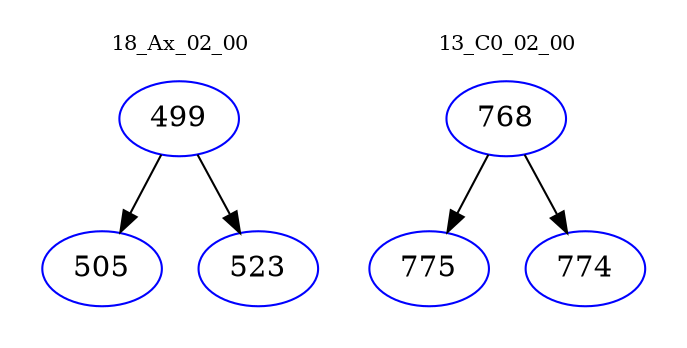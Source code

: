 digraph{
subgraph cluster_0 {
color = white
label = "18_Ax_02_00";
fontsize=10;
T0_499 [label="499", color="blue"]
T0_499 -> T0_505 [color="black"]
T0_505 [label="505", color="blue"]
T0_499 -> T0_523 [color="black"]
T0_523 [label="523", color="blue"]
}
subgraph cluster_1 {
color = white
label = "13_C0_02_00";
fontsize=10;
T1_768 [label="768", color="blue"]
T1_768 -> T1_775 [color="black"]
T1_775 [label="775", color="blue"]
T1_768 -> T1_774 [color="black"]
T1_774 [label="774", color="blue"]
}
}
